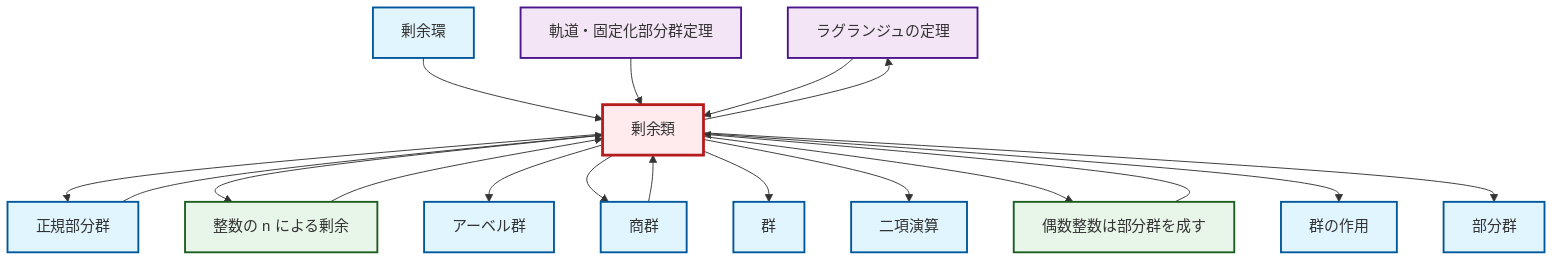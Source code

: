 graph TD
    classDef definition fill:#e1f5fe,stroke:#01579b,stroke-width:2px
    classDef theorem fill:#f3e5f5,stroke:#4a148c,stroke-width:2px
    classDef axiom fill:#fff3e0,stroke:#e65100,stroke-width:2px
    classDef example fill:#e8f5e9,stroke:#1b5e20,stroke-width:2px
    classDef current fill:#ffebee,stroke:#b71c1c,stroke-width:3px
    thm-lagrange["ラグランジュの定理"]:::theorem
    def-coset["剰余類"]:::definition
    ex-quotient-integers-mod-n["整数の n による剰余"]:::example
    def-group["群"]:::definition
    def-group-action["群の作用"]:::definition
    def-quotient-group["商群"]:::definition
    def-binary-operation["二項演算"]:::definition
    thm-orbit-stabilizer["軌道・固定化部分群定理"]:::theorem
    def-quotient-ring["剰余環"]:::definition
    def-abelian-group["アーベル群"]:::definition
    def-normal-subgroup["正規部分群"]:::definition
    ex-even-integers-subgroup["偶数整数は部分群を成す"]:::example
    def-subgroup["部分群"]:::definition
    def-quotient-group --> def-coset
    def-coset --> def-normal-subgroup
    def-normal-subgroup --> def-coset
    def-quotient-ring --> def-coset
    def-coset --> ex-quotient-integers-mod-n
    def-coset --> def-abelian-group
    thm-orbit-stabilizer --> def-coset
    ex-even-integers-subgroup --> def-coset
    ex-quotient-integers-mod-n --> def-coset
    def-coset --> def-quotient-group
    def-coset --> def-group
    def-coset --> def-binary-operation
    def-coset --> ex-even-integers-subgroup
    def-coset --> def-group-action
    def-coset --> def-subgroup
    thm-lagrange --> def-coset
    def-coset --> thm-lagrange
    class def-coset current